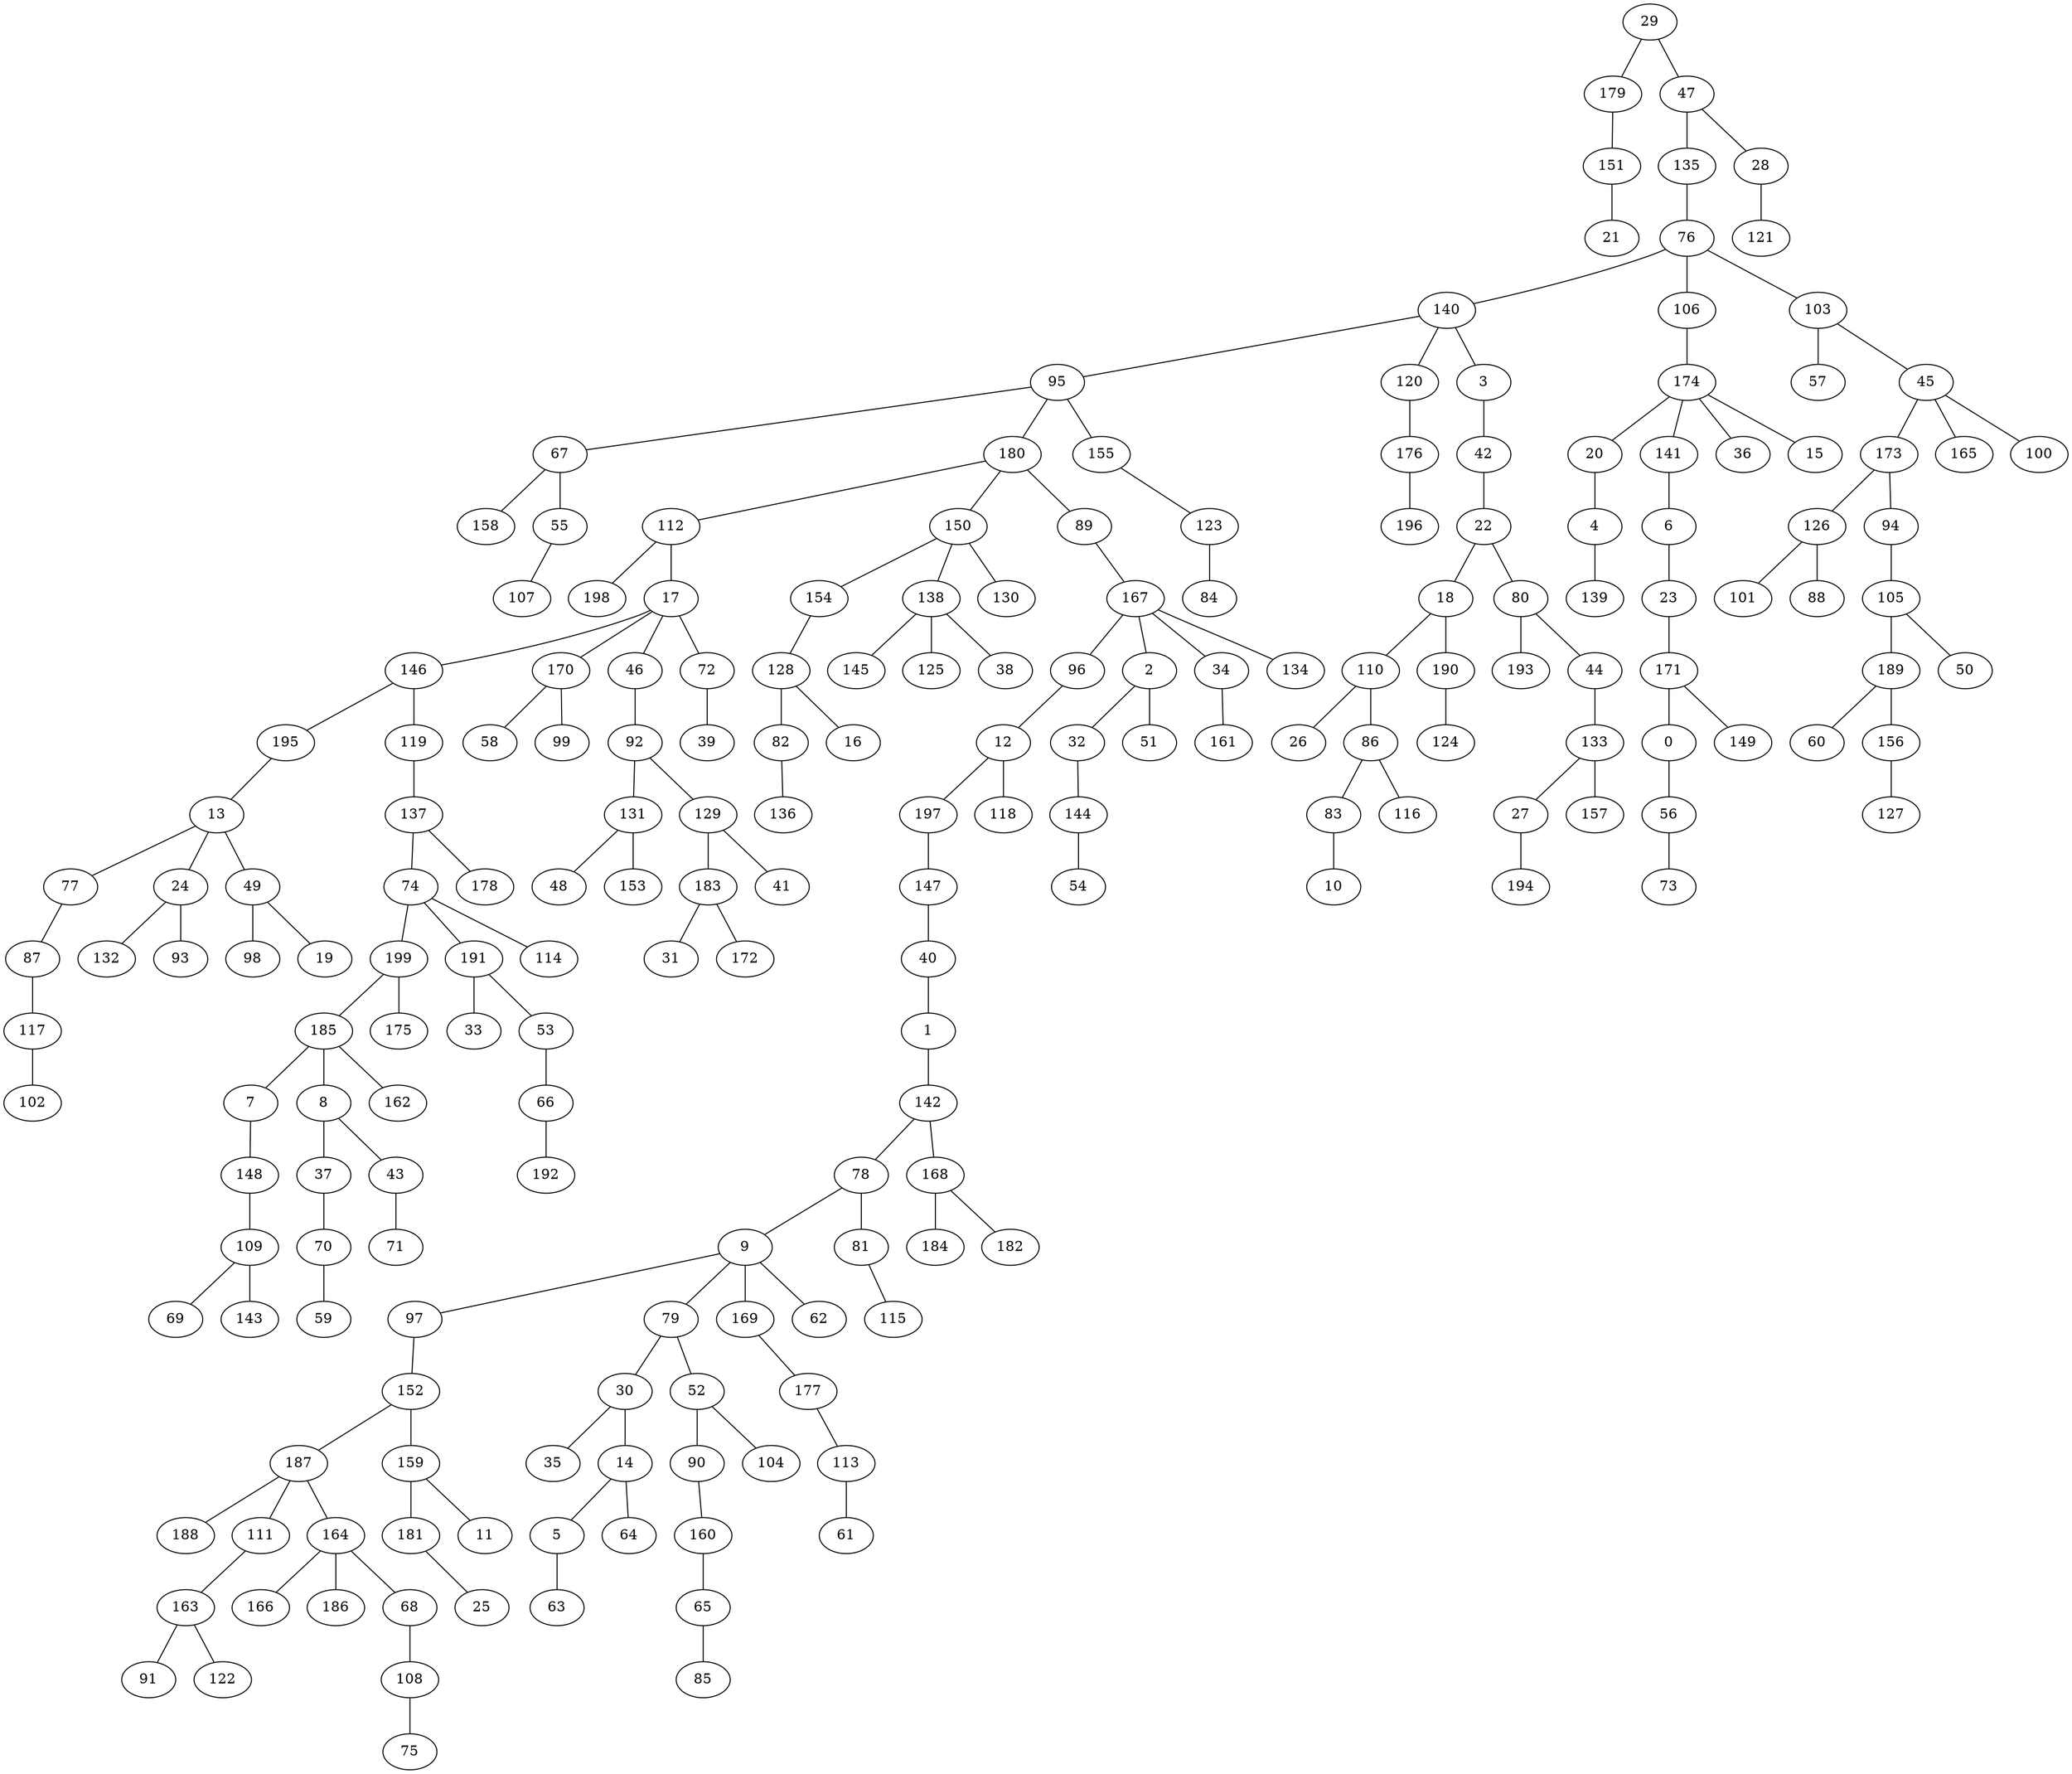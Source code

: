 graph grafoGeografico_200_30_Prim  {
29;
179;
47;
135;
76;
140;
95;
67;
158;
106;
180;
103;
57;
120;
45;
173;
176;
196;
126;
101;
94;
105;
189;
50;
60;
3;
165;
42;
22;
18;
110;
26;
112;
198;
100;
17;
146;
195;
174;
20;
141;
36;
4;
6;
23;
171;
0;
56;
170;
58;
13;
77;
28;
121;
87;
46;
92;
131;
48;
153;
117;
119;
137;
74;
199;
185;
7;
8;
37;
70;
59;
150;
154;
128;
155;
123;
89;
167;
96;
12;
2;
32;
197;
147;
40;
1;
142;
78;
9;
97;
152;
187;
188;
159;
79;
30;
35;
14;
5;
63;
168;
64;
118;
181;
25;
11;
111;
163;
91;
122;
72;
139;
52;
90;
160;
65;
184;
182;
169;
177;
113;
61;
81;
115;
34;
161;
149;
144;
54;
178;
86;
83;
116;
10;
99;
138;
145;
15;
125;
38;
191;
33;
53;
66;
192;
129;
183;
31;
73;
80;
193;
44;
133;
27;
157;
148;
109;
69;
82;
84;
130;
114;
39;
164;
166;
186;
156;
127;
43;
71;
62;
102;
55;
107;
24;
132;
190;
124;
85;
68;
108;
75;
88;
175;
49;
98;
41;
172;
16;
151;
21;
194;
19;
93;
136;
104;
143;
162;
134;
51;
29 -- 179;
29 -- 47;
47 -- 135;
135 -- 76;
76 -- 140;
140 -- 95;
95 -- 67;
67 -- 158;
76 -- 106;
95 -- 180;
76 -- 103;
103 -- 57;
140 -- 120;
103 -- 45;
45 -- 173;
120 -- 176;
176 -- 196;
173 -- 126;
126 -- 101;
173 -- 94;
94 -- 105;
105 -- 189;
105 -- 50;
189 -- 60;
140 -- 3;
45 -- 165;
3 -- 42;
42 -- 22;
22 -- 18;
18 -- 110;
110 -- 26;
180 -- 112;
112 -- 198;
45 -- 100;
112 -- 17;
17 -- 146;
146 -- 195;
106 -- 174;
174 -- 20;
174 -- 141;
174 -- 36;
20 -- 4;
141 -- 6;
6 -- 23;
23 -- 171;
171 -- 0;
0 -- 56;
17 -- 170;
170 -- 58;
195 -- 13;
13 -- 77;
47 -- 28;
28 -- 121;
77 -- 87;
17 -- 46;
46 -- 92;
92 -- 131;
131 -- 48;
131 -- 153;
87 -- 117;
146 -- 119;
119 -- 137;
137 -- 74;
74 -- 199;
199 -- 185;
185 -- 7;
185 -- 8;
8 -- 37;
37 -- 70;
70 -- 59;
180 -- 150;
150 -- 154;
154 -- 128;
95 -- 155;
155 -- 123;
180 -- 89;
89 -- 167;
167 -- 96;
96 -- 12;
167 -- 2;
2 -- 32;
12 -- 197;
197 -- 147;
147 -- 40;
40 -- 1;
1 -- 142;
142 -- 78;
78 -- 9;
9 -- 97;
97 -- 152;
152 -- 187;
187 -- 188;
152 -- 159;
9 -- 79;
79 -- 30;
30 -- 35;
30 -- 14;
14 -- 5;
5 -- 63;
142 -- 168;
14 -- 64;
12 -- 118;
159 -- 181;
181 -- 25;
159 -- 11;
187 -- 111;
111 -- 163;
163 -- 91;
163 -- 122;
17 -- 72;
4 -- 139;
79 -- 52;
52 -- 90;
90 -- 160;
160 -- 65;
168 -- 184;
168 -- 182;
9 -- 169;
169 -- 177;
177 -- 113;
113 -- 61;
78 -- 81;
81 -- 115;
167 -- 34;
34 -- 161;
171 -- 149;
32 -- 144;
144 -- 54;
137 -- 178;
110 -- 86;
86 -- 83;
86 -- 116;
83 -- 10;
170 -- 99;
150 -- 138;
138 -- 145;
174 -- 15;
138 -- 125;
138 -- 38;
74 -- 191;
191 -- 33;
191 -- 53;
53 -- 66;
66 -- 192;
92 -- 129;
129 -- 183;
183 -- 31;
56 -- 73;
22 -- 80;
80 -- 193;
80 -- 44;
44 -- 133;
133 -- 27;
133 -- 157;
7 -- 148;
148 -- 109;
109 -- 69;
128 -- 82;
123 -- 84;
150 -- 130;
74 -- 114;
72 -- 39;
187 -- 164;
164 -- 166;
164 -- 186;
189 -- 156;
156 -- 127;
8 -- 43;
43 -- 71;
9 -- 62;
117 -- 102;
67 -- 55;
55 -- 107;
13 -- 24;
24 -- 132;
18 -- 190;
190 -- 124;
65 -- 85;
164 -- 68;
68 -- 108;
108 -- 75;
126 -- 88;
199 -- 175;
13 -- 49;
49 -- 98;
129 -- 41;
183 -- 172;
128 -- 16;
179 -- 151;
151 -- 21;
27 -- 194;
49 -- 19;
24 -- 93;
82 -- 136;
52 -- 104;
109 -- 143;
185 -- 162;
167 -- 134;
2 -- 51;
}